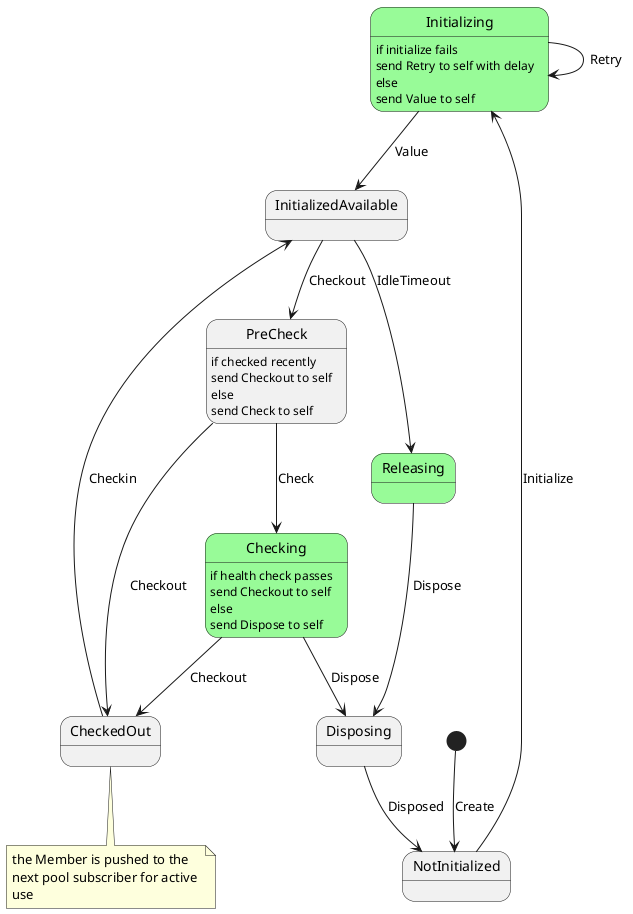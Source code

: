 @startuml

state Initializing #palegreen {
}
state Checking #palegreen {
}
state Releasing #palegreen {
}

[*] --> NotInitialized: Create
NotInitialized --> Initializing: Initialize
Initializing --> InitializedAvailable: Value
Initializing --> Initializing: Retry
InitializedAvailable --> PreCheck: Checkout 
PreCheck --> Checking: Check
Checking --> Disposing: Dispose
Checking --> CheckedOut: Checkout
InitializedAvailable --> Releasing: IdleTimeout
Releasing --> Disposing: Dispose 
Disposing --> NotInitialized: Disposed
CheckedOut --> InitializedAvailable: Checkin
PreCheck --> CheckedOut: Checkout

Initializing: if initialize fails
Initializing: send Retry to self with delay
Initializing: else 
Initializing: send Value to self

PreCheck: if checked recently
PreCheck: send Checkout to self
PreCheck: else 
PreCheck: send Check to self

Checking: if health check passes
Checking: send Checkout to self
Checking: else
Checking: send Dispose to self

note bottom of CheckedOut
  the Member is pushed to the 
  next pool subscriber for active 
  use
end note

@enduml

